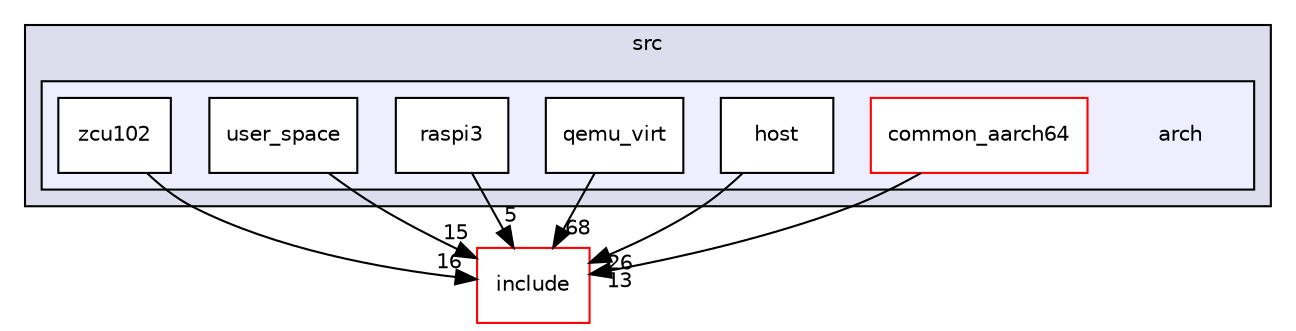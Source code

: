 digraph "D:/Pool/eclipse-workspace_aarch64/newspace/raspiOS/src/arch" {
  compound=true
  node [ fontsize="10", fontname="Helvetica"];
  edge [ labelfontsize="10", labelfontname="Helvetica"];
  subgraph clusterdir_68267d1309a1af8e8297ef4c3efbcdba {
    graph [ bgcolor="#ddddee", pencolor="black", label="src" fontname="Helvetica", fontsize="10", URL="dir_68267d1309a1af8e8297ef4c3efbcdba.html"]
  subgraph clusterdir_70d5e250c66d001b18da37689179cade {
    graph [ bgcolor="#eeeeff", pencolor="black", label="" URL="dir_70d5e250c66d001b18da37689179cade.html"];
    dir_70d5e250c66d001b18da37689179cade [shape=plaintext label="arch"];
    dir_a71ca7544c7819c44600d5f807c9454f [shape=box label="common_aarch64" color="red" fillcolor="white" style="filled" URL="dir_a71ca7544c7819c44600d5f807c9454f.html"];
    dir_f17e16d7aa5cbb089011ed52879df375 [shape=box label="host" color="black" fillcolor="white" style="filled" URL="dir_f17e16d7aa5cbb089011ed52879df375.html"];
    dir_5131d8d8b01f1a86d9c7891f3508d9ef [shape=box label="qemu_virt" color="black" fillcolor="white" style="filled" URL="dir_5131d8d8b01f1a86d9c7891f3508d9ef.html"];
    dir_1270075813c54bb7e8db823bad0e5983 [shape=box label="raspi3" color="black" fillcolor="white" style="filled" URL="dir_1270075813c54bb7e8db823bad0e5983.html"];
    dir_eddbbde9675d4b4a706c6f052235a429 [shape=box label="user_space" color="black" fillcolor="white" style="filled" URL="dir_eddbbde9675d4b4a706c6f052235a429.html"];
    dir_09ce2f3110adf1828808a4389912faeb [shape=box label="zcu102" color="black" fillcolor="white" style="filled" URL="dir_09ce2f3110adf1828808a4389912faeb.html"];
  }
  }
  dir_d44c64559bbebec7f509842c48db8b23 [shape=box label="include" fillcolor="white" style="filled" color="red" URL="dir_d44c64559bbebec7f509842c48db8b23.html"];
  dir_a71ca7544c7819c44600d5f807c9454f->dir_d44c64559bbebec7f509842c48db8b23 [headlabel="13", labeldistance=1.5 headhref="dir_000029_000000.html"];
  dir_eddbbde9675d4b4a706c6f052235a429->dir_d44c64559bbebec7f509842c48db8b23 [headlabel="15", labeldistance=1.5 headhref="dir_000036_000000.html"];
  dir_1270075813c54bb7e8db823bad0e5983->dir_d44c64559bbebec7f509842c48db8b23 [headlabel="5", labeldistance=1.5 headhref="dir_000034_000000.html"];
  dir_09ce2f3110adf1828808a4389912faeb->dir_d44c64559bbebec7f509842c48db8b23 [headlabel="16", labeldistance=1.5 headhref="dir_000035_000000.html"];
  dir_5131d8d8b01f1a86d9c7891f3508d9ef->dir_d44c64559bbebec7f509842c48db8b23 [headlabel="68", labeldistance=1.5 headhref="dir_000033_000000.html"];
  dir_f17e16d7aa5cbb089011ed52879df375->dir_d44c64559bbebec7f509842c48db8b23 [headlabel="26", labeldistance=1.5 headhref="dir_000032_000000.html"];
}

